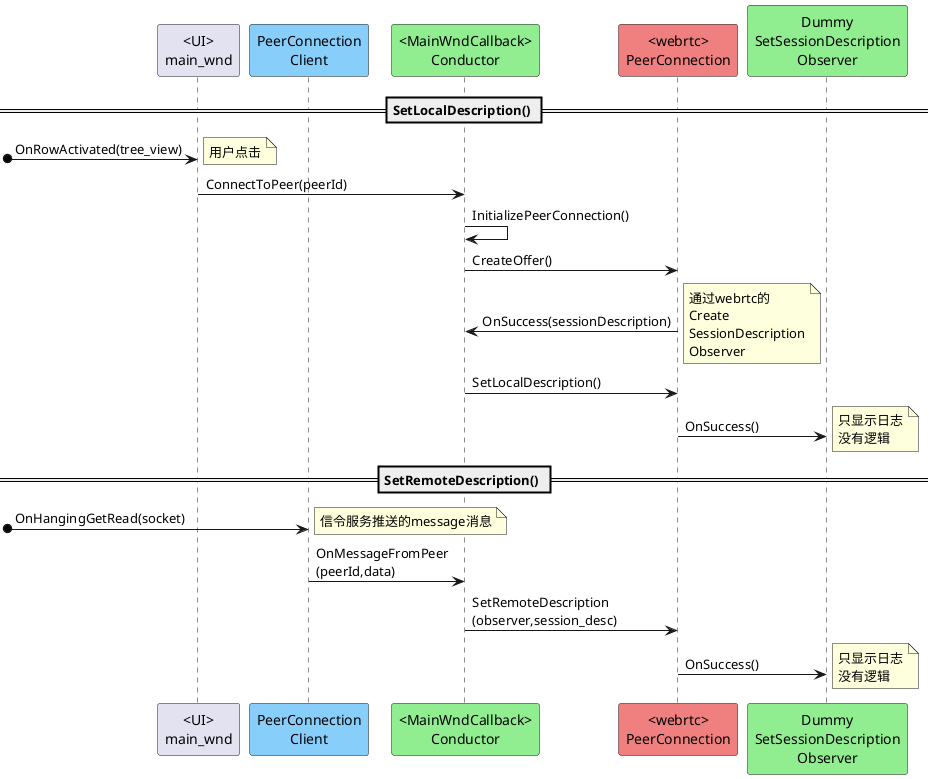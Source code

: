 @startuml SetLocalDescription

participant "<UI>\nmain_wnd" as main_wnd
participant "PeerConnection\nClient" as PeerConnectionClient #LightSkyBlue
participant "<MainWndCallback>\nConductor" as Conductor #LightGreen
' participant "<CreateSessionDescriptionObserver>\nConductor" as CreateSessionDescriptionObserver #LightGreen
participant "<webrtc>\nPeerConnection" as PeerConnection #LightCoral
participant "Dummy\nSetSessionDescription\nObserver" as DummySetSessionDescriptionObserver #LightGreen


== SetLocalDescription() ==

[o-> main_wnd : OnRowActivated(tree_view)
note right
用户点击
end note
main_wnd -> Conductor : ConnectToPeer(peerId)
Conductor -> Conductor : InitializePeerConnection()
Conductor -> PeerConnection : CreateOffer()
PeerConnection -> Conductor : OnSuccess(sessionDescription)
note right
通过webrtc的
Create
SessionDescription
Observer
end note
Conductor -> PeerConnection : SetLocalDescription()
PeerConnection -> DummySetSessionDescriptionObserver : OnSuccess()
note right
只显示日志
没有逻辑
end note

== SetRemoteDescription() ==

[o-> PeerConnectionClient : OnHangingGetRead(socket)
note right
信令服务推送的message消息
end note
PeerConnectionClient -> Conductor : OnMessageFromPeer\n(peerId,data)
Conductor -> PeerConnection : SetRemoteDescription\n(observer,session_desc)

PeerConnection -> DummySetSessionDescriptionObserver : OnSuccess()
note right
只显示日志
没有逻辑
end note

@enduml